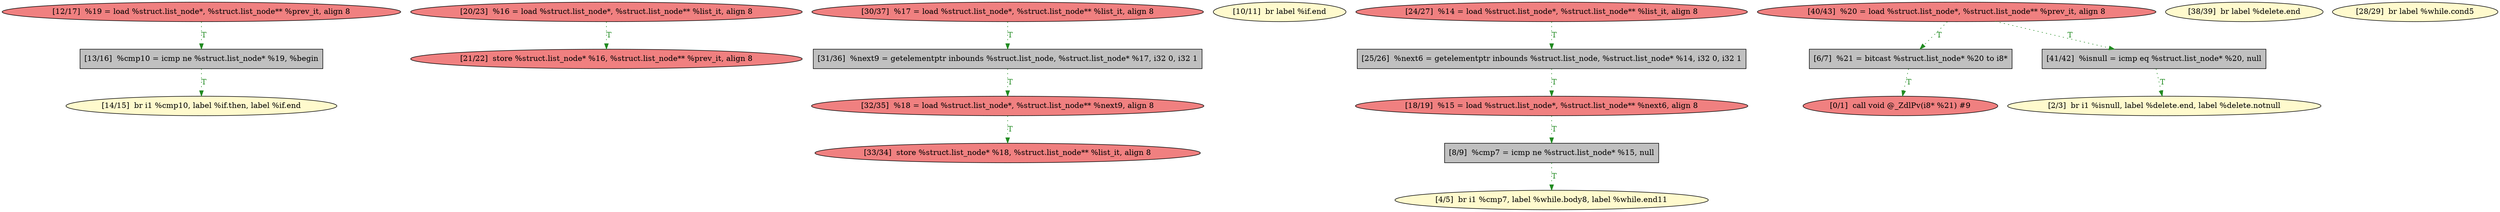
digraph G {


node1242 [fillcolor=grey,label="[13/16]  %cmp10 = icmp ne %struct.list_node* %19, %begin",shape=rectangle,style=filled ]
node1241 [fillcolor=lightcoral,label="[21/22]  store %struct.list_node* %16, %struct.list_node** %prev_it, align 8",shape=ellipse,style=filled ]
node1240 [fillcolor=lightcoral,label="[32/35]  %18 = load %struct.list_node*, %struct.list_node** %next9, align 8",shape=ellipse,style=filled ]
node1239 [fillcolor=grey,label="[31/36]  %next9 = getelementptr inbounds %struct.list_node, %struct.list_node* %17, i32 0, i32 1",shape=rectangle,style=filled ]
node1238 [fillcolor=lemonchiffon,label="[14/15]  br i1 %cmp10, label %if.then, label %if.end",shape=ellipse,style=filled ]
node1227 [fillcolor=lemonchiffon,label="[10/11]  br label %if.end",shape=ellipse,style=filled ]
node1224 [fillcolor=lemonchiffon,label="[4/5]  br i1 %cmp7, label %while.body8, label %while.end11",shape=ellipse,style=filled ]
node1233 [fillcolor=lightcoral,label="[30/37]  %17 = load %struct.list_node*, %struct.list_node** %list_it, align 8",shape=ellipse,style=filled ]
node1226 [fillcolor=grey,label="[8/9]  %cmp7 = icmp ne %struct.list_node* %15, null",shape=rectangle,style=filled ]
node1231 [fillcolor=lightcoral,label="[24/27]  %14 = load %struct.list_node*, %struct.list_node** %list_it, align 8",shape=ellipse,style=filled ]
node1222 [fillcolor=lightcoral,label="[0/1]  call void @_ZdlPv(i8* %21) #9",shape=ellipse,style=filled ]
node1225 [fillcolor=grey,label="[6/7]  %21 = bitcast %struct.list_node* %20 to i8*",shape=rectangle,style=filled ]
node1228 [fillcolor=lightcoral,label="[12/17]  %19 = load %struct.list_node*, %struct.list_node** %prev_it, align 8",shape=ellipse,style=filled ]
node1237 [fillcolor=grey,label="[25/26]  %next6 = getelementptr inbounds %struct.list_node, %struct.list_node* %14, i32 0, i32 1",shape=rectangle,style=filled ]
node1229 [fillcolor=lightcoral,label="[18/19]  %15 = load %struct.list_node*, %struct.list_node** %next6, align 8",shape=ellipse,style=filled ]
node1230 [fillcolor=lightcoral,label="[20/23]  %16 = load %struct.list_node*, %struct.list_node** %list_it, align 8",shape=ellipse,style=filled ]
node1243 [fillcolor=grey,label="[41/42]  %isnull = icmp eq %struct.list_node* %20, null",shape=rectangle,style=filled ]
node1234 [fillcolor=lemonchiffon,label="[38/39]  br label %delete.end",shape=ellipse,style=filled ]
node1232 [fillcolor=lemonchiffon,label="[28/29]  br label %while.cond5",shape=ellipse,style=filled ]
node1235 [fillcolor=lightcoral,label="[33/34]  store %struct.list_node* %18, %struct.list_node** %list_it, align 8",shape=ellipse,style=filled ]
node1223 [fillcolor=lemonchiffon,label="[2/3]  br i1 %isnull, label %delete.end, label %delete.notnull",shape=ellipse,style=filled ]
node1236 [fillcolor=lightcoral,label="[40/43]  %20 = load %struct.list_node*, %struct.list_node** %prev_it, align 8",shape=ellipse,style=filled ]

node1231->node1237 [style=dotted,color=forestgreen,label="T",fontcolor=forestgreen ]
node1225->node1222 [style=dotted,color=forestgreen,label="T",fontcolor=forestgreen ]
node1230->node1241 [style=dotted,color=forestgreen,label="T",fontcolor=forestgreen ]
node1233->node1239 [style=dotted,color=forestgreen,label="T",fontcolor=forestgreen ]
node1228->node1242 [style=dotted,color=forestgreen,label="T",fontcolor=forestgreen ]
node1236->node1225 [style=dotted,color=forestgreen,label="T",fontcolor=forestgreen ]
node1226->node1224 [style=dotted,color=forestgreen,label="T",fontcolor=forestgreen ]
node1242->node1238 [style=dotted,color=forestgreen,label="T",fontcolor=forestgreen ]
node1237->node1229 [style=dotted,color=forestgreen,label="T",fontcolor=forestgreen ]
node1239->node1240 [style=dotted,color=forestgreen,label="T",fontcolor=forestgreen ]
node1229->node1226 [style=dotted,color=forestgreen,label="T",fontcolor=forestgreen ]
node1240->node1235 [style=dotted,color=forestgreen,label="T",fontcolor=forestgreen ]
node1243->node1223 [style=dotted,color=forestgreen,label="T",fontcolor=forestgreen ]
node1236->node1243 [style=dotted,color=forestgreen,label="T",fontcolor=forestgreen ]


}
